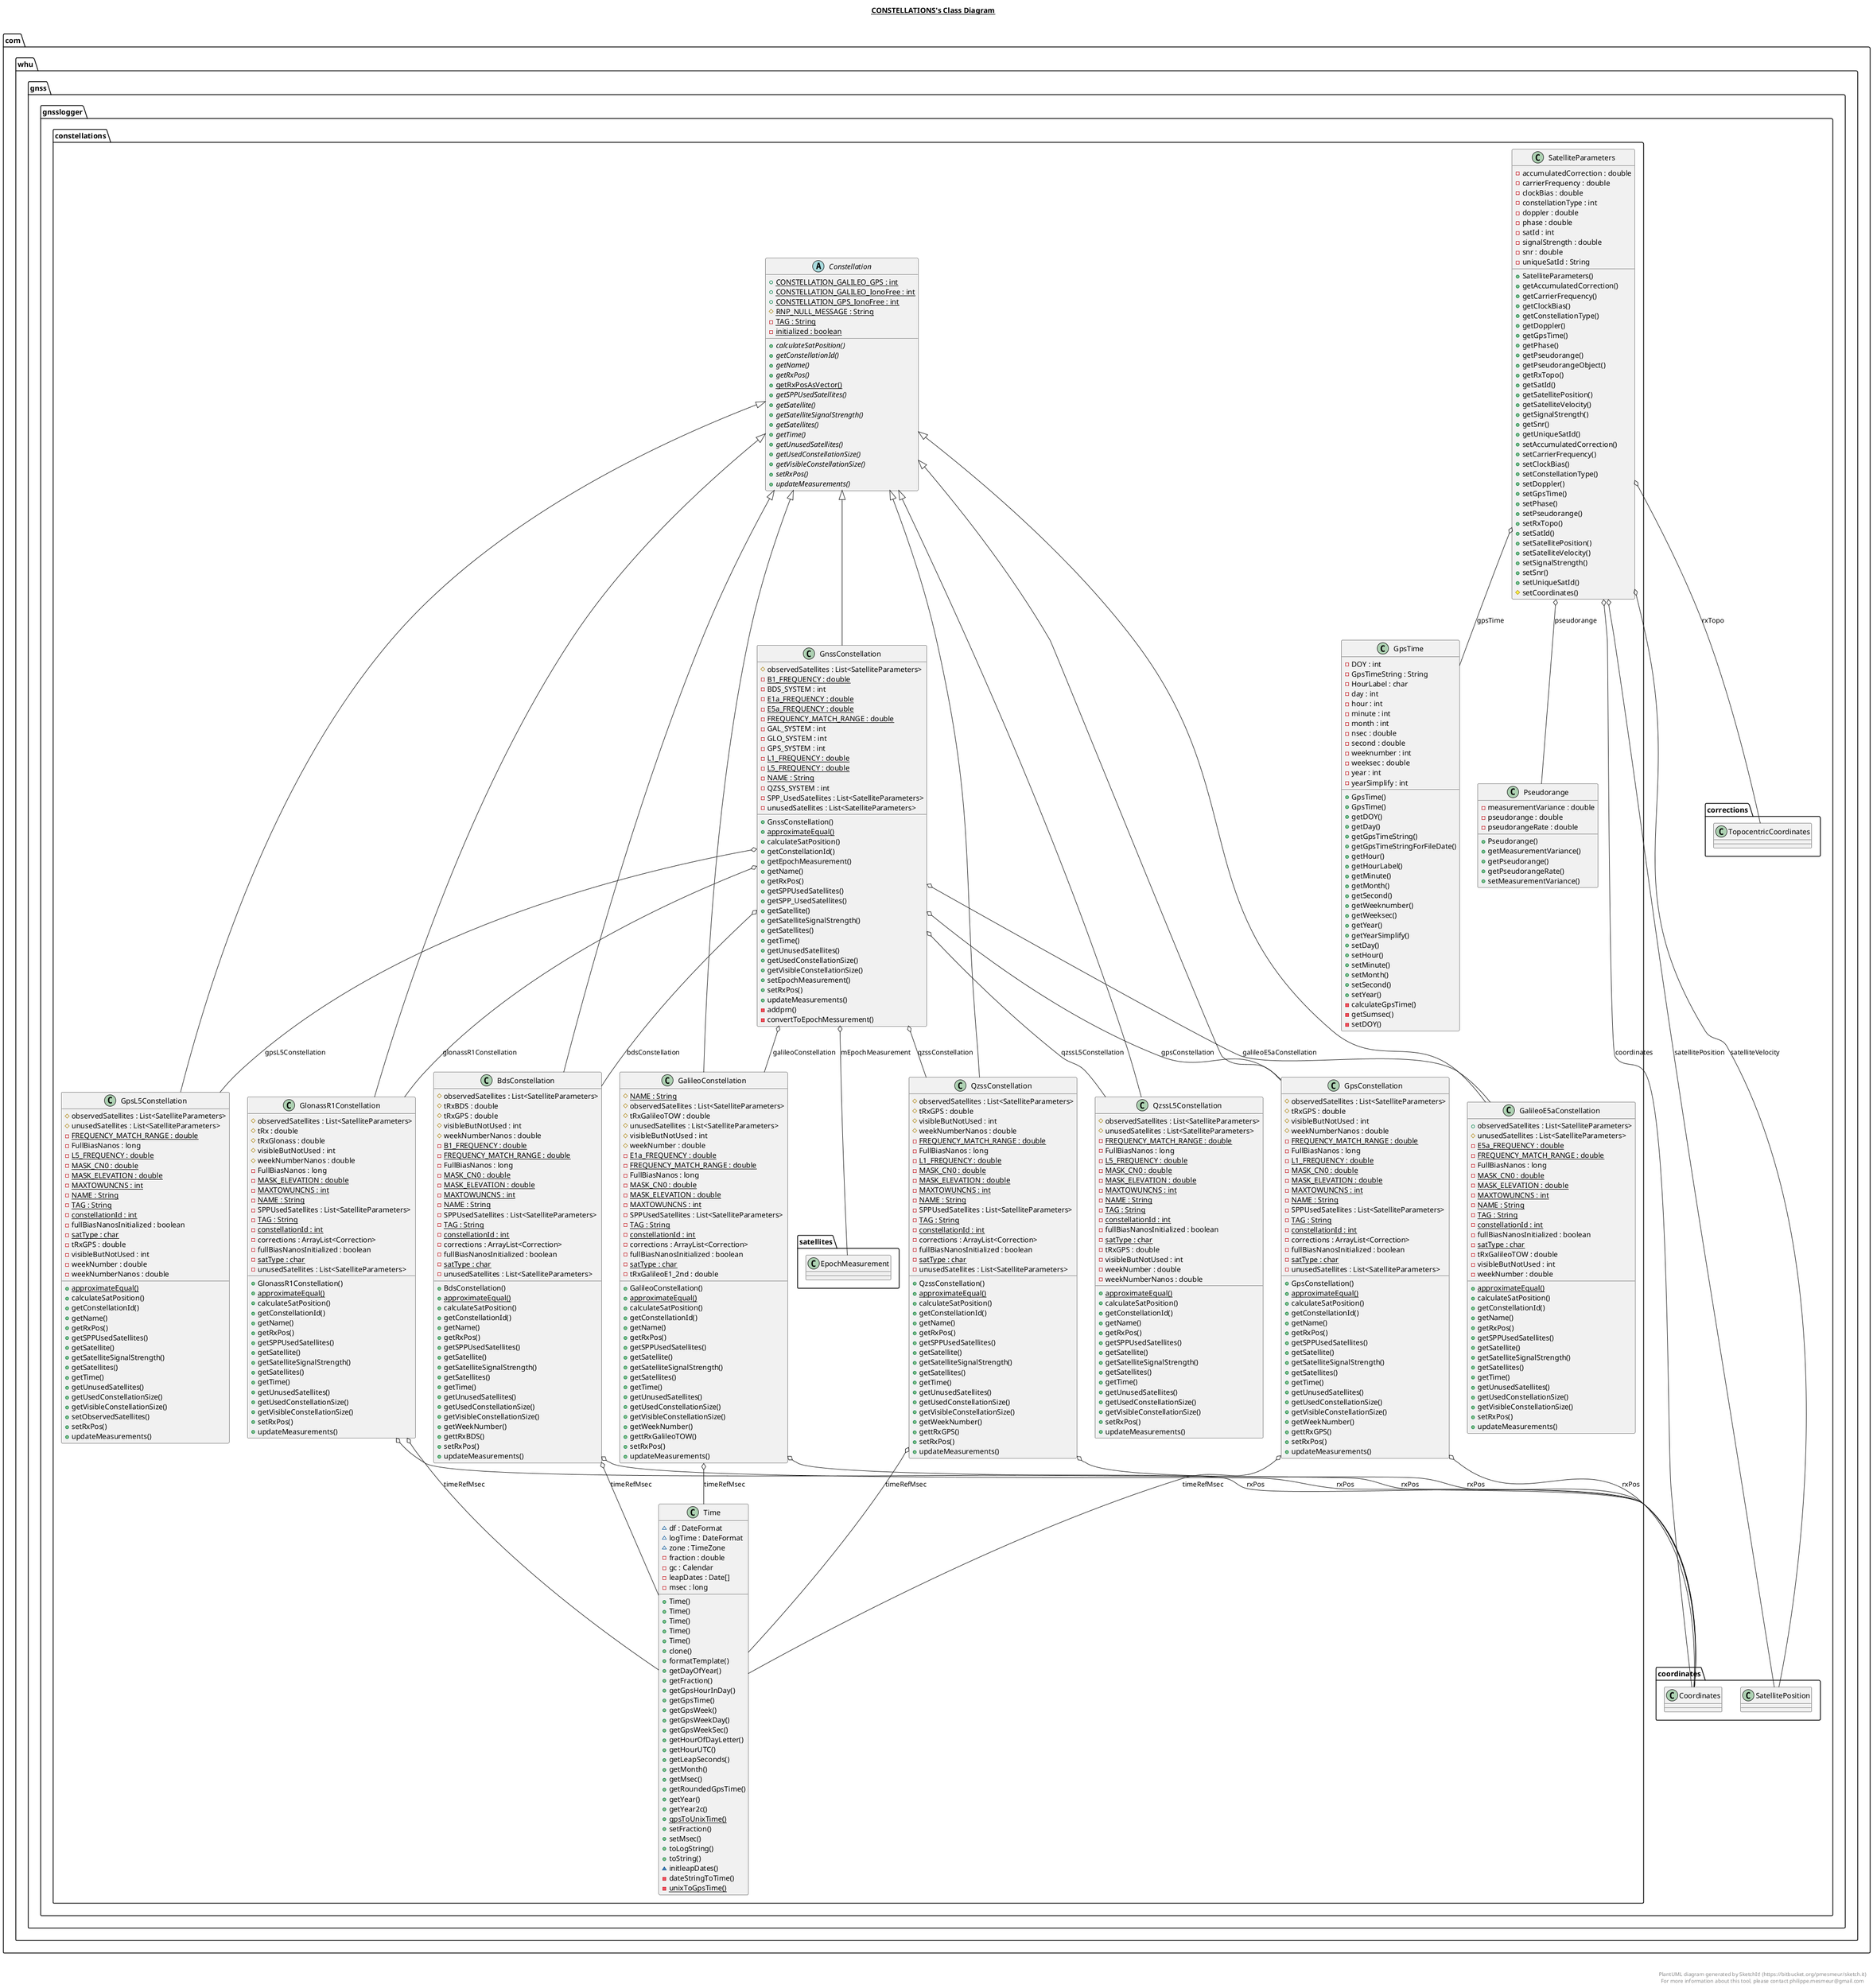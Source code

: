 @startuml

title __CONSTELLATIONS's Class Diagram__\n

  namespace com.whu.gnss.gnsslogger {
    namespace constellations {
      class com.whu.gnss.gnsslogger.constellations.BdsConstellation {
          # observedSatellites : List<SatelliteParameters>
          # tRxBDS : double
          # tRxGPS : double
          # visibleButNotUsed : int
          # weekNumberNanos : double
          {static} - B1_FREQUENCY : double
          {static} - FREQUENCY_MATCH_RANGE : double
          - FullBiasNanos : long
          {static} - MASK_CN0 : double
          {static} - MASK_ELEVATION : double
          {static} - MAXTOWUNCNS : int
          {static} - NAME : String
          - SPPUsedSatellites : List<SatelliteParameters>
          {static} - TAG : String
          {static} - constellationId : int
          - corrections : ArrayList<Correction>
          - fullBiasNanosInitialized : boolean
          {static} - satType : char
          - unusedSatellites : List<SatelliteParameters>
          + BdsConstellation()
          {static} + approximateEqual()
          + calculateSatPosition()
          + getConstellationId()
          + getName()
          + getRxPos()
          + getSPPUsedSatellites()
          + getSatellite()
          + getSatelliteSignalStrength()
          + getSatellites()
          + getTime()
          + getUnusedSatellites()
          + getUsedConstellationSize()
          + getVisibleConstellationSize()
          + getWeekNumber()
          + gettRxBDS()
          + setRxPos()
          + updateMeasurements()
      }
    }
  }
  

  namespace com.whu.gnss.gnsslogger {
    namespace constellations {
      abstract class com.whu.gnss.gnsslogger.constellations.Constellation {
          {static} + CONSTELLATION_GALILEO_GPS : int
          {static} + CONSTELLATION_GALILEO_IonoFree : int
          {static} + CONSTELLATION_GPS_IonoFree : int
          {static} # RNP_NULL_MESSAGE : String
          {static} - TAG : String
          {static} - initialized : boolean
          {abstract} + calculateSatPosition()
          {abstract} + getConstellationId()
          {abstract} + getName()
          {abstract} + getRxPos()
          {static} + getRxPosAsVector()
          {abstract} + getSPPUsedSatellites()
          {abstract} + getSatellite()
          {abstract} + getSatelliteSignalStrength()
          {abstract} + getSatellites()
          {abstract} + getTime()
          {abstract} + getUnusedSatellites()
          {abstract} + getUsedConstellationSize()
          {abstract} + getVisibleConstellationSize()
          {abstract} + setRxPos()
          {abstract} + updateMeasurements()
      }
    }
  }
  

  namespace com.whu.gnss.gnsslogger {
    namespace constellations {
      class com.whu.gnss.gnsslogger.constellations.GalileoConstellation {
          {static} # NAME : String
          # observedSatellites : List<SatelliteParameters>
          # tRxGalileoTOW : double
          # unusedSatellites : List<SatelliteParameters>
          # visibleButNotUsed : int
          # weekNumber : double
          {static} - E1a_FREQUENCY : double
          {static} - FREQUENCY_MATCH_RANGE : double
          - FullBiasNanos : long
          {static} - MASK_CN0 : double
          {static} - MASK_ELEVATION : double
          {static} - MAXTOWUNCNS : int
          - SPPUsedSatellites : List<SatelliteParameters>
          {static} - TAG : String
          {static} - constellationId : int
          - corrections : ArrayList<Correction>
          - fullBiasNanosInitialized : boolean
          {static} - satType : char
          - tRxGalileoE1_2nd : double
          + GalileoConstellation()
          {static} + approximateEqual()
          + calculateSatPosition()
          + getConstellationId()
          + getName()
          + getRxPos()
          + getSPPUsedSatellites()
          + getSatellite()
          + getSatelliteSignalStrength()
          + getSatellites()
          + getTime()
          + getUnusedSatellites()
          + getUsedConstellationSize()
          + getVisibleConstellationSize()
          + getWeekNumber()
          + gettRxGalileoTOW()
          + setRxPos()
          + updateMeasurements()
      }
    }
  }
  

  namespace com.whu.gnss.gnsslogger {
    namespace constellations {
      class com.whu.gnss.gnsslogger.constellations.GalileoE5aConstellation {
          + observedSatellites : List<SatelliteParameters>
          # unusedSatellites : List<SatelliteParameters>
          {static} - E5a_FREQUENCY : double
          {static} - FREQUENCY_MATCH_RANGE : double
          - FullBiasNanos : long
          {static} - MASK_CN0 : double
          {static} - MASK_ELEVATION : double
          {static} - MAXTOWUNCNS : int
          {static} - NAME : String
          {static} - TAG : String
          {static} - constellationId : int
          - fullBiasNanosInitialized : boolean
          {static} - satType : char
          - tRxGalileoTOW : double
          - visibleButNotUsed : int
          - weekNumber : double
          {static} + approximateEqual()
          + calculateSatPosition()
          + getConstellationId()
          + getName()
          + getRxPos()
          + getSPPUsedSatellites()
          + getSatellite()
          + getSatelliteSignalStrength()
          + getSatellites()
          + getTime()
          + getUnusedSatellites()
          + getUsedConstellationSize()
          + getVisibleConstellationSize()
          + setRxPos()
          + updateMeasurements()
      }
    }
  }
  

  namespace com.whu.gnss.gnsslogger {
    namespace constellations {
      class com.whu.gnss.gnsslogger.constellations.GlonassR1Constellation {
          # observedSatellites : List<SatelliteParameters>
          # tRx : double
          # tRxGlonass : double
          # visibleButNotUsed : int
          # weekNumberNanos : double
          - FullBiasNanos : long
          {static} - MASK_ELEVATION : double
          {static} - MAXTOWUNCNS : int
          {static} - NAME : String
          - SPPUsedSatellites : List<SatelliteParameters>
          {static} - TAG : String
          {static} - constellationId : int
          - corrections : ArrayList<Correction>
          - fullBiasNanosInitialized : boolean
          {static} - satType : char
          - unusedSatellites : List<SatelliteParameters>
          + GlonassR1Constellation()
          {static} + approximateEqual()
          + calculateSatPosition()
          + getConstellationId()
          + getName()
          + getRxPos()
          + getSPPUsedSatellites()
          + getSatellite()
          + getSatelliteSignalStrength()
          + getSatellites()
          + getTime()
          + getUnusedSatellites()
          + getUsedConstellationSize()
          + getVisibleConstellationSize()
          + setRxPos()
          + updateMeasurements()
      }
    }
  }
  

  namespace com.whu.gnss.gnsslogger {
    namespace constellations {
      class com.whu.gnss.gnsslogger.constellations.GnssConstellation {
          # observedSatellites : List<SatelliteParameters>
          {static} - B1_FREQUENCY : double
          - BDS_SYSTEM : int
          {static} - E1a_FREQUENCY : double
          {static} - E5a_FREQUENCY : double
          {static} - FREQUENCY_MATCH_RANGE : double
          - GAL_SYSTEM : int
          - GLO_SYSTEM : int
          - GPS_SYSTEM : int
          {static} - L1_FREQUENCY : double
          {static} - L5_FREQUENCY : double
          {static} - NAME : String
          - QZSS_SYSTEM : int
          - SPP_UsedSatellites : List<SatelliteParameters>
          - unusedSatellites : List<SatelliteParameters>
          + GnssConstellation()
          {static} + approximateEqual()
          + calculateSatPosition()
          + getConstellationId()
          + getEpochMeasurement()
          + getName()
          + getRxPos()
          + getSPPUsedSatellites()
          + getSPP_UsedSatellites()
          + getSatellite()
          + getSatelliteSignalStrength()
          + getSatellites()
          + getTime()
          + getUnusedSatellites()
          + getUsedConstellationSize()
          + getVisibleConstellationSize()
          + setEpochMeasurement()
          + setRxPos()
          + updateMeasurements()
          - addprn()
          - convertToEpochMessurement()
      }
    }
  }
  

  namespace com.whu.gnss.gnsslogger {
    namespace constellations {
      class com.whu.gnss.gnsslogger.constellations.GpsConstellation {
          # observedSatellites : List<SatelliteParameters>
          # tRxGPS : double
          # visibleButNotUsed : int
          # weekNumberNanos : double
          {static} - FREQUENCY_MATCH_RANGE : double
          - FullBiasNanos : long
          {static} - L1_FREQUENCY : double
          {static} - MASK_CN0 : double
          {static} - MASK_ELEVATION : double
          {static} - MAXTOWUNCNS : int
          {static} - NAME : String
          - SPPUsedSatellites : List<SatelliteParameters>
          {static} - TAG : String
          {static} - constellationId : int
          - corrections : ArrayList<Correction>
          - fullBiasNanosInitialized : boolean
          {static} - satType : char
          - unusedSatellites : List<SatelliteParameters>
          + GpsConstellation()
          {static} + approximateEqual()
          + calculateSatPosition()
          + getConstellationId()
          + getName()
          + getRxPos()
          + getSPPUsedSatellites()
          + getSatellite()
          + getSatelliteSignalStrength()
          + getSatellites()
          + getTime()
          + getUnusedSatellites()
          + getUsedConstellationSize()
          + getVisibleConstellationSize()
          + getWeekNumber()
          + gettRxGPS()
          + setRxPos()
          + updateMeasurements()
      }
    }
  }
  

  namespace com.whu.gnss.gnsslogger {
    namespace constellations {
      class com.whu.gnss.gnsslogger.constellations.GpsL5Constellation {
          # observedSatellites : List<SatelliteParameters>
          # unusedSatellites : List<SatelliteParameters>
          {static} - FREQUENCY_MATCH_RANGE : double
          - FullBiasNanos : long
          {static} - L5_FREQUENCY : double
          {static} - MASK_CN0 : double
          {static} - MASK_ELEVATION : double
          {static} - MAXTOWUNCNS : int
          {static} - NAME : String
          {static} - TAG : String
          {static} - constellationId : int
          - fullBiasNanosInitialized : boolean
          {static} - satType : char
          - tRxGPS : double
          - visibleButNotUsed : int
          - weekNumber : double
          - weekNumberNanos : double
          {static} + approximateEqual()
          + calculateSatPosition()
          + getConstellationId()
          + getName()
          + getRxPos()
          + getSPPUsedSatellites()
          + getSatellite()
          + getSatelliteSignalStrength()
          + getSatellites()
          + getTime()
          + getUnusedSatellites()
          + getUsedConstellationSize()
          + getVisibleConstellationSize()
          + setObservedSatellites()
          + setRxPos()
          + updateMeasurements()
      }
    }
  }
  

  namespace com.whu.gnss.gnsslogger {
    namespace constellations {
      class com.whu.gnss.gnsslogger.constellations.GpsTime {
          - DOY : int
          - GpsTimeString : String
          - HourLabel : char
          - day : int
          - hour : int
          - minute : int
          - month : int
          - nsec : double
          - second : double
          - weeknumber : int
          - weeksec : double
          - year : int
          - yearSimplify : int
          + GpsTime()
          + GpsTime()
          + getDOY()
          + getDay()
          + getGpsTimeString()
          + getGpsTimeStringForFileDate()
          + getHour()
          + getHourLabel()
          + getMinute()
          + getMonth()
          + getSecond()
          + getWeeknumber()
          + getWeeksec()
          + getYear()
          + getYearSimplify()
          + setDay()
          + setHour()
          + setMinute()
          + setMonth()
          + setSecond()
          + setYear()
          - calculateGpsTime()
          - getSumsec()
          - setDOY()
      }
    }
  }
  

  namespace com.whu.gnss.gnsslogger {
    namespace constellations {
      class com.whu.gnss.gnsslogger.constellations.Pseudorange {
          - measurementVariance : double
          - pseudorange : double
          - pseudorangeRate : double
          + Pseudorange()
          + getMeasurementVariance()
          + getPseudorange()
          + getPseudorangeRate()
          + setMeasurementVariance()
      }
    }
  }
  

  namespace com.whu.gnss.gnsslogger {
    namespace constellations {
      class com.whu.gnss.gnsslogger.constellations.QzssConstellation {
          # observedSatellites : List<SatelliteParameters>
          # tRxGPS : double
          # visibleButNotUsed : int
          # weekNumberNanos : double
          {static} - FREQUENCY_MATCH_RANGE : double
          - FullBiasNanos : long
          {static} - L1_FREQUENCY : double
          {static} - MASK_CN0 : double
          {static} - MASK_ELEVATION : double
          {static} - MAXTOWUNCNS : int
          {static} - NAME : String
          - SPPUsedSatellites : List<SatelliteParameters>
          {static} - TAG : String
          {static} - constellationId : int
          - corrections : ArrayList<Correction>
          - fullBiasNanosInitialized : boolean
          {static} - satType : char
          - unusedSatellites : List<SatelliteParameters>
          + QzssConstellation()
          {static} + approximateEqual()
          + calculateSatPosition()
          + getConstellationId()
          + getName()
          + getRxPos()
          + getSPPUsedSatellites()
          + getSatellite()
          + getSatelliteSignalStrength()
          + getSatellites()
          + getTime()
          + getUnusedSatellites()
          + getUsedConstellationSize()
          + getVisibleConstellationSize()
          + getWeekNumber()
          + gettRxGPS()
          + setRxPos()
          + updateMeasurements()
      }
    }
  }
  

  namespace com.whu.gnss.gnsslogger {
    namespace constellations {
      class com.whu.gnss.gnsslogger.constellations.QzssL5Constellation {
          # observedSatellites : List<SatelliteParameters>
          # unusedSatellites : List<SatelliteParameters>
          {static} - FREQUENCY_MATCH_RANGE : double
          - FullBiasNanos : long
          {static} - L5_FREQUENCY : double
          {static} - MASK_CN0 : double
          {static} - MASK_ELEVATION : double
          {static} - MAXTOWUNCNS : int
          {static} - NAME : String
          {static} - TAG : String
          {static} - constellationId : int
          - fullBiasNanosInitialized : boolean
          {static} - satType : char
          - tRxGPS : double
          - visibleButNotUsed : int
          - weekNumber : double
          - weekNumberNanos : double
          {static} + approximateEqual()
          + calculateSatPosition()
          + getConstellationId()
          + getName()
          + getRxPos()
          + getSPPUsedSatellites()
          + getSatellite()
          + getSatelliteSignalStrength()
          + getSatellites()
          + getTime()
          + getUnusedSatellites()
          + getUsedConstellationSize()
          + getVisibleConstellationSize()
          + setRxPos()
          + updateMeasurements()
      }
    }
  }
  

  namespace com.whu.gnss.gnsslogger {
    namespace constellations {
      class com.whu.gnss.gnsslogger.constellations.SatelliteParameters {
          - accumulatedCorrection : double
          - carrierFrequency : double
          - clockBias : double
          - constellationType : int
          - doppler : double
          - phase : double
          - satId : int
          - signalStrength : double
          - snr : double
          - uniqueSatId : String
          + SatelliteParameters()
          + getAccumulatedCorrection()
          + getCarrierFrequency()
          + getClockBias()
          + getConstellationType()
          + getDoppler()
          + getGpsTime()
          + getPhase()
          + getPseudorange()
          + getPseudorangeObject()
          + getRxTopo()
          + getSatId()
          + getSatellitePosition()
          + getSatelliteVelocity()
          + getSignalStrength()
          + getSnr()
          + getUniqueSatId()
          + setAccumulatedCorrection()
          + setCarrierFrequency()
          + setClockBias()
          + setConstellationType()
          + setDoppler()
          + setGpsTime()
          + setPhase()
          + setPseudorange()
          + setRxTopo()
          + setSatId()
          + setSatellitePosition()
          + setSatelliteVelocity()
          + setSignalStrength()
          + setSnr()
          + setUniqueSatId()
          # setCoordinates()
      }
    }
  }
  

  namespace com.whu.gnss.gnsslogger {
    namespace constellations {
      class com.whu.gnss.gnsslogger.constellations.Time {
          ~ df : DateFormat
          ~ logTime : DateFormat
          ~ zone : TimeZone
          - fraction : double
          - gc : Calendar
          - leapDates : Date[]
          - msec : long
          + Time()
          + Time()
          + Time()
          + Time()
          + Time()
          + clone()
          + formatTemplate()
          + getDayOfYear()
          + getFraction()
          + getGpsHourInDay()
          + getGpsTime()
          + getGpsWeek()
          + getGpsWeekDay()
          + getGpsWeekSec()
          + getHourOfDayLetter()
          + getHourUTC()
          + getLeapSeconds()
          + getMonth()
          + getMsec()
          + getRoundedGpsTime()
          + getYear()
          + getYear2c()
          {static} + gpsToUnixTime()
          + setFraction()
          + setMsec()
          + toLogString()
          + toString()
          ~ initleapDates()
          - dateStringToTime()
          {static} - unixToGpsTime()
      }
    }
  }
  

  com.whu.gnss.gnsslogger.constellations.BdsConstellation -up-|> com.whu.gnss.gnsslogger.constellations.Constellation
  com.whu.gnss.gnsslogger.constellations.BdsConstellation o-- com.whu.gnss.gnsslogger.coordinates.Coordinates : rxPos
  com.whu.gnss.gnsslogger.constellations.BdsConstellation o-- com.whu.gnss.gnsslogger.constellations.Time : timeRefMsec
  com.whu.gnss.gnsslogger.constellations.GalileoConstellation -up-|> com.whu.gnss.gnsslogger.constellations.Constellation
  com.whu.gnss.gnsslogger.constellations.GalileoConstellation o-- com.whu.gnss.gnsslogger.coordinates.Coordinates : rxPos
  com.whu.gnss.gnsslogger.constellations.GalileoConstellation o-- com.whu.gnss.gnsslogger.constellations.Time : timeRefMsec
  com.whu.gnss.gnsslogger.constellations.GalileoE5aConstellation -up-|> com.whu.gnss.gnsslogger.constellations.Constellation
  com.whu.gnss.gnsslogger.constellations.GlonassR1Constellation -up-|> com.whu.gnss.gnsslogger.constellations.Constellation
  com.whu.gnss.gnsslogger.constellations.GlonassR1Constellation o-- com.whu.gnss.gnsslogger.coordinates.Coordinates : rxPos
  com.whu.gnss.gnsslogger.constellations.GlonassR1Constellation o-- com.whu.gnss.gnsslogger.constellations.Time : timeRefMsec
  com.whu.gnss.gnsslogger.constellations.GnssConstellation -up-|> com.whu.gnss.gnsslogger.constellations.Constellation
  com.whu.gnss.gnsslogger.constellations.GnssConstellation o-- com.whu.gnss.gnsslogger.constellations.BdsConstellation : bdsConstellation
  com.whu.gnss.gnsslogger.constellations.GnssConstellation o-- com.whu.gnss.gnsslogger.constellations.GalileoConstellation : galileoConstellation
  com.whu.gnss.gnsslogger.constellations.GnssConstellation o-- com.whu.gnss.gnsslogger.constellations.GalileoE5aConstellation : galileoE5aConstellation
  com.whu.gnss.gnsslogger.constellations.GnssConstellation o-- com.whu.gnss.gnsslogger.constellations.GlonassR1Constellation : glonassR1Constellation
  com.whu.gnss.gnsslogger.constellations.GnssConstellation o-- com.whu.gnss.gnsslogger.constellations.GpsConstellation : gpsConstellation
  com.whu.gnss.gnsslogger.constellations.GnssConstellation o-- com.whu.gnss.gnsslogger.constellations.GpsL5Constellation : gpsL5Constellation
  com.whu.gnss.gnsslogger.constellations.GnssConstellation o-- com.whu.gnss.gnsslogger.constellations.satellites.EpochMeasurement : mEpochMeasurement
  com.whu.gnss.gnsslogger.constellations.GnssConstellation o-- com.whu.gnss.gnsslogger.constellations.QzssConstellation : qzssConstellation
  com.whu.gnss.gnsslogger.constellations.GnssConstellation o-- com.whu.gnss.gnsslogger.constellations.QzssL5Constellation : qzssL5Constellation
  com.whu.gnss.gnsslogger.constellations.GpsConstellation -up-|> com.whu.gnss.gnsslogger.constellations.Constellation
  com.whu.gnss.gnsslogger.constellations.GpsConstellation o-- com.whu.gnss.gnsslogger.coordinates.Coordinates : rxPos
  com.whu.gnss.gnsslogger.constellations.GpsConstellation o-- com.whu.gnss.gnsslogger.constellations.Time : timeRefMsec
  com.whu.gnss.gnsslogger.constellations.GpsL5Constellation -up-|> com.whu.gnss.gnsslogger.constellations.Constellation
  com.whu.gnss.gnsslogger.constellations.QzssConstellation -up-|> com.whu.gnss.gnsslogger.constellations.Constellation
  com.whu.gnss.gnsslogger.constellations.QzssConstellation o-- com.whu.gnss.gnsslogger.coordinates.Coordinates : rxPos
  com.whu.gnss.gnsslogger.constellations.QzssConstellation o-- com.whu.gnss.gnsslogger.constellations.Time : timeRefMsec
  com.whu.gnss.gnsslogger.constellations.QzssL5Constellation -up-|> com.whu.gnss.gnsslogger.constellations.Constellation
  com.whu.gnss.gnsslogger.constellations.SatelliteParameters o-- com.whu.gnss.gnsslogger.coordinates.Coordinates : coordinates
  com.whu.gnss.gnsslogger.constellations.SatelliteParameters o-- com.whu.gnss.gnsslogger.constellations.Pseudorange : pseudorange
  com.whu.gnss.gnsslogger.constellations.SatelliteParameters o-- com.whu.gnss.gnsslogger.constellations.GpsTime : gpsTime
  com.whu.gnss.gnsslogger.constellations.SatelliteParameters o-- com.whu.gnss.gnsslogger.corrections.TopocentricCoordinates : rxTopo
  com.whu.gnss.gnsslogger.constellations.SatelliteParameters o-- com.whu.gnss.gnsslogger.coordinates.SatellitePosition : satellitePosition
  com.whu.gnss.gnsslogger.constellations.SatelliteParameters o-- com.whu.gnss.gnsslogger.coordinates.SatellitePosition : satelliteVelocity


right footer


PlantUML diagram generated by SketchIt! (https://bitbucket.org/pmesmeur/sketch.it)
For more information about this tool, please contact philippe.mesmeur@gmail.com
endfooter

@enduml
